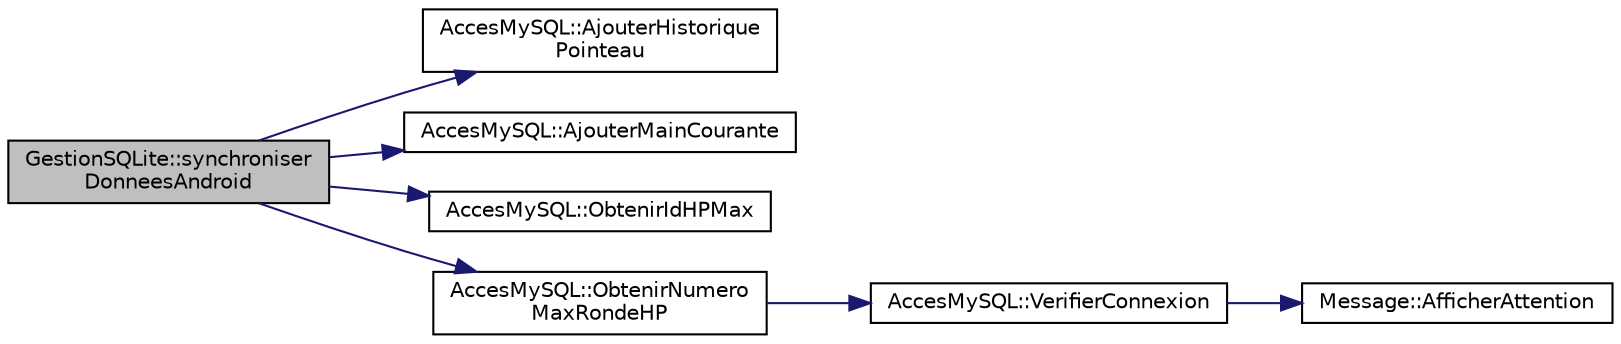 digraph "GestionSQLite::synchroniserDonneesAndroid"
{
 // LATEX_PDF_SIZE
  edge [fontname="Helvetica",fontsize="10",labelfontname="Helvetica",labelfontsize="10"];
  node [fontname="Helvetica",fontsize="10",shape=record];
  rankdir="LR";
  Node1 [label="GestionSQLite::synchroniser\lDonneesAndroid",height=0.2,width=0.4,color="black", fillcolor="grey75", style="filled", fontcolor="black",tooltip="GestionSQLite::synchroniserDonneesAndroid Cette méthode permet de synchroniser les données réçus du s..."];
  Node1 -> Node2 [color="midnightblue",fontsize="10",style="solid",fontname="Helvetica"];
  Node2 [label="AccesMySQL::AjouterHistorique\lPointeau",height=0.2,width=0.4,color="black", fillcolor="white", style="filled",URL="$class_acces_my_s_q_l.html#ae33dc69597ff9fcaea71654c0f8cb8a0",tooltip=" "];
  Node1 -> Node3 [color="midnightblue",fontsize="10",style="solid",fontname="Helvetica"];
  Node3 [label="AccesMySQL::AjouterMainCourante",height=0.2,width=0.4,color="black", fillcolor="white", style="filled",URL="$class_acces_my_s_q_l.html#a2f9529bb9c27ade64c0d4fa379e065c1",tooltip=" "];
  Node1 -> Node4 [color="midnightblue",fontsize="10",style="solid",fontname="Helvetica"];
  Node4 [label="AccesMySQL::ObtenirIdHPMax",height=0.2,width=0.4,color="black", fillcolor="white", style="filled",URL="$class_acces_my_s_q_l.html#a0cb150b3e0b00c877469cbbddde616e6",tooltip=" "];
  Node1 -> Node5 [color="midnightblue",fontsize="10",style="solid",fontname="Helvetica"];
  Node5 [label="AccesMySQL::ObtenirNumero\lMaxRondeHP",height=0.2,width=0.4,color="black", fillcolor="white", style="filled",URL="$class_acces_my_s_q_l.html#a6de489e72e6ec198612def461924a42c",tooltip="AccesMySQL::ObtenirNumeroMaxRondeHP Cette fonction permet d'obtenir le numeroRonde maximal de la tabl..."];
  Node5 -> Node6 [color="midnightblue",fontsize="10",style="solid",fontname="Helvetica"];
  Node6 [label="AccesMySQL::VerifierConnexion",height=0.2,width=0.4,color="black", fillcolor="white", style="filled",URL="$class_acces_my_s_q_l.html#ae2b42d87939b253b3cccb1a69b49cc51",tooltip=" "];
  Node6 -> Node7 [color="midnightblue",fontsize="10",style="solid",fontname="Helvetica"];
  Node7 [label="Message::AfficherAttention",height=0.2,width=0.4,color="black", fillcolor="white", style="filled",URL="$class_message.html#ac86f47b97c03cd86df0f23a28ea8a0a9",tooltip="Message::AfficherAttention Permet d'afficher l'information passé en paramètre dans un popup avec une ..."];
}
